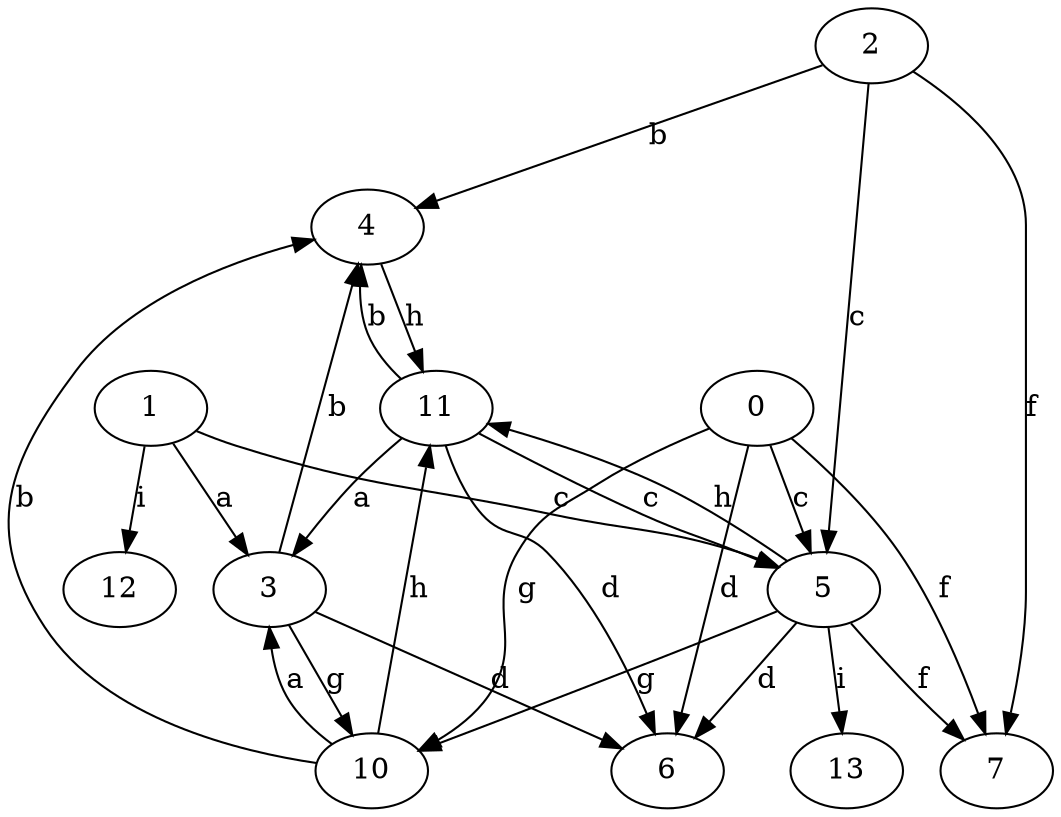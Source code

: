 strict digraph  {
2;
0;
3;
4;
1;
5;
6;
7;
10;
11;
12;
13;
2 -> 4  [label=b];
2 -> 5  [label=c];
2 -> 7  [label=f];
0 -> 5  [label=c];
0 -> 6  [label=d];
0 -> 7  [label=f];
0 -> 10  [label=g];
3 -> 4  [label=b];
3 -> 6  [label=d];
3 -> 10  [label=g];
4 -> 11  [label=h];
1 -> 3  [label=a];
1 -> 5  [label=c];
1 -> 12  [label=i];
5 -> 6  [label=d];
5 -> 7  [label=f];
5 -> 10  [label=g];
5 -> 11  [label=h];
5 -> 13  [label=i];
10 -> 3  [label=a];
10 -> 4  [label=b];
10 -> 11  [label=h];
11 -> 3  [label=a];
11 -> 4  [label=b];
11 -> 5  [label=c];
11 -> 6  [label=d];
}
